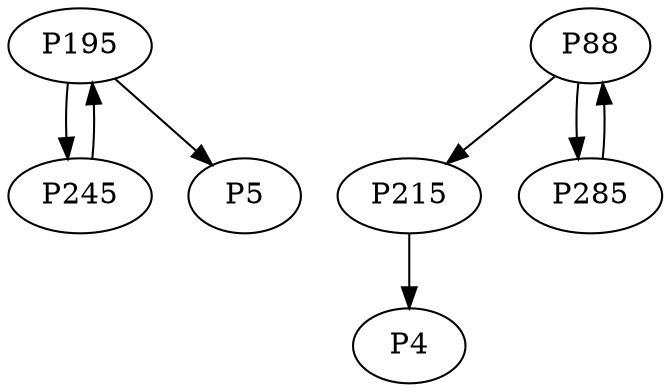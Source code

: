 digraph {
	P195 -> P245
	P195 -> P5
	P88 -> P215
	P88 -> P285
	P285 -> P88
	P215 -> P4
	P245 -> P195
}